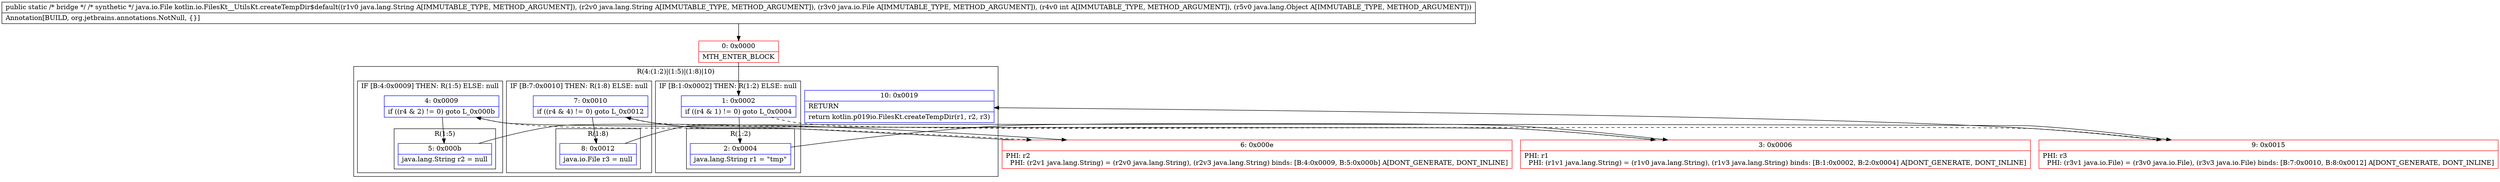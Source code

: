 digraph "CFG forkotlin.io.FilesKt__UtilsKt.createTempDir$default(Ljava\/lang\/String;Ljava\/lang\/String;Ljava\/io\/File;ILjava\/lang\/Object;)Ljava\/io\/File;" {
subgraph cluster_Region_389724200 {
label = "R(4:(1:2)|(1:5)|(1:8)|10)";
node [shape=record,color=blue];
subgraph cluster_IfRegion_844676541 {
label = "IF [B:1:0x0002] THEN: R(1:2) ELSE: null";
node [shape=record,color=blue];
Node_1 [shape=record,label="{1\:\ 0x0002|if ((r4 & 1) != 0) goto L_0x0004\l}"];
subgraph cluster_Region_989072739 {
label = "R(1:2)";
node [shape=record,color=blue];
Node_2 [shape=record,label="{2\:\ 0x0004|java.lang.String r1 = \"tmp\"\l}"];
}
}
subgraph cluster_IfRegion_994046940 {
label = "IF [B:4:0x0009] THEN: R(1:5) ELSE: null";
node [shape=record,color=blue];
Node_4 [shape=record,label="{4\:\ 0x0009|if ((r4 & 2) != 0) goto L_0x000b\l}"];
subgraph cluster_Region_2030495595 {
label = "R(1:5)";
node [shape=record,color=blue];
Node_5 [shape=record,label="{5\:\ 0x000b|java.lang.String r2 = null\l}"];
}
}
subgraph cluster_IfRegion_247728291 {
label = "IF [B:7:0x0010] THEN: R(1:8) ELSE: null";
node [shape=record,color=blue];
Node_7 [shape=record,label="{7\:\ 0x0010|if ((r4 & 4) != 0) goto L_0x0012\l}"];
subgraph cluster_Region_348226317 {
label = "R(1:8)";
node [shape=record,color=blue];
Node_8 [shape=record,label="{8\:\ 0x0012|java.io.File r3 = null\l}"];
}
}
Node_10 [shape=record,label="{10\:\ 0x0019|RETURN\l|return kotlin.p019io.FilesKt.createTempDir(r1, r2, r3)\l}"];
}
Node_0 [shape=record,color=red,label="{0\:\ 0x0000|MTH_ENTER_BLOCK\l}"];
Node_3 [shape=record,color=red,label="{3\:\ 0x0006|PHI: r1 \l  PHI: (r1v1 java.lang.String) = (r1v0 java.lang.String), (r1v3 java.lang.String) binds: [B:1:0x0002, B:2:0x0004] A[DONT_GENERATE, DONT_INLINE]\l}"];
Node_6 [shape=record,color=red,label="{6\:\ 0x000e|PHI: r2 \l  PHI: (r2v1 java.lang.String) = (r2v0 java.lang.String), (r2v3 java.lang.String) binds: [B:4:0x0009, B:5:0x000b] A[DONT_GENERATE, DONT_INLINE]\l}"];
Node_9 [shape=record,color=red,label="{9\:\ 0x0015|PHI: r3 \l  PHI: (r3v1 java.io.File) = (r3v0 java.io.File), (r3v3 java.io.File) binds: [B:7:0x0010, B:8:0x0012] A[DONT_GENERATE, DONT_INLINE]\l}"];
MethodNode[shape=record,label="{public static \/* bridge *\/ \/* synthetic *\/ java.io.File kotlin.io.FilesKt__UtilsKt.createTempDir$default((r1v0 java.lang.String A[IMMUTABLE_TYPE, METHOD_ARGUMENT]), (r2v0 java.lang.String A[IMMUTABLE_TYPE, METHOD_ARGUMENT]), (r3v0 java.io.File A[IMMUTABLE_TYPE, METHOD_ARGUMENT]), (r4v0 int A[IMMUTABLE_TYPE, METHOD_ARGUMENT]), (r5v0 java.lang.Object A[IMMUTABLE_TYPE, METHOD_ARGUMENT]))  | Annotation[BUILD, org.jetbrains.annotations.NotNull, \{\}]\l}"];
MethodNode -> Node_0;
Node_1 -> Node_2;
Node_1 -> Node_3[style=dashed];
Node_2 -> Node_3;
Node_4 -> Node_5;
Node_4 -> Node_6[style=dashed];
Node_5 -> Node_6;
Node_7 -> Node_8;
Node_7 -> Node_9[style=dashed];
Node_8 -> Node_9;
Node_0 -> Node_1;
Node_3 -> Node_4;
Node_6 -> Node_7;
Node_9 -> Node_10;
}

